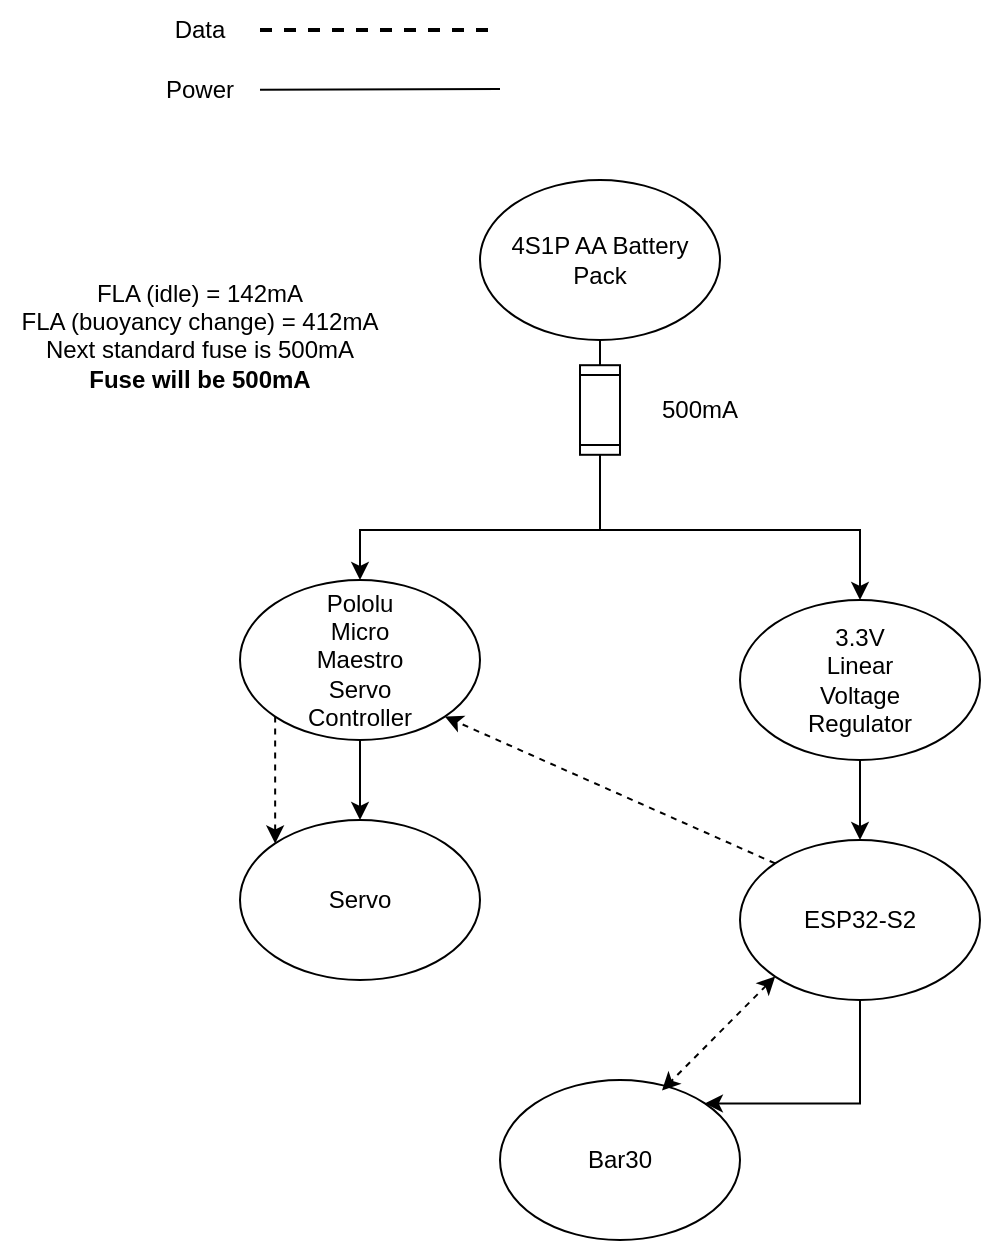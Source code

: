 <mxfile version="27.0.6">
  <diagram name="Page-1" id="xacfxgz_AN2MpSmGN5SA">
    <mxGraphModel dx="1206" dy="555" grid="1" gridSize="10" guides="1" tooltips="1" connect="1" arrows="1" fold="1" page="1" pageScale="1" pageWidth="850" pageHeight="1100" math="0" shadow="0">
      <root>
        <mxCell id="0" />
        <mxCell id="1" parent="0" />
        <mxCell id="gGMf_RvesEZICPI27PIr-2" value="" style="group" parent="1" vertex="1" connectable="0">
          <mxGeometry x="250" y="120" width="120" height="80" as="geometry" />
        </mxCell>
        <mxCell id="gGMf_RvesEZICPI27PIr-3" value="" style="ellipse;whiteSpace=wrap;html=1;" parent="gGMf_RvesEZICPI27PIr-2" vertex="1">
          <mxGeometry width="120" height="80" as="geometry" />
        </mxCell>
        <mxCell id="gGMf_RvesEZICPI27PIr-4" value="4S1P AA Battery Pack" style="text;html=1;align=center;verticalAlign=middle;whiteSpace=wrap;rounded=0;container=0;" parent="gGMf_RvesEZICPI27PIr-2" vertex="1" collapsed="1">
          <mxGeometry x="10" y="25" width="100" height="30" as="geometry">
            <mxRectangle x="320" y="275" width="60" height="30" as="alternateBounds" />
          </mxGeometry>
        </mxCell>
        <mxCell id="gGMf_RvesEZICPI27PIr-14" style="edgeStyle=orthogonalEdgeStyle;rounded=0;orthogonalLoop=1;jettySize=auto;html=1;exitX=1;exitY=0.5;exitDx=0;exitDy=0;exitPerimeter=0;" parent="1" source="gGMf_RvesEZICPI27PIr-6" edge="1">
          <mxGeometry relative="1" as="geometry">
            <mxPoint x="190" y="320" as="targetPoint" />
            <Array as="points">
              <mxPoint x="310" y="295" />
              <mxPoint x="190" y="295" />
            </Array>
          </mxGeometry>
        </mxCell>
        <mxCell id="gGMf_RvesEZICPI27PIr-15" style="edgeStyle=orthogonalEdgeStyle;rounded=0;orthogonalLoop=1;jettySize=auto;html=1;exitX=1;exitY=0.5;exitDx=0;exitDy=0;exitPerimeter=0;" parent="1" source="gGMf_RvesEZICPI27PIr-6" edge="1">
          <mxGeometry relative="1" as="geometry">
            <mxPoint x="440" y="330" as="targetPoint" />
            <Array as="points">
              <mxPoint x="310" y="295" />
              <mxPoint x="440" y="295" />
              <mxPoint x="440" y="320" />
            </Array>
          </mxGeometry>
        </mxCell>
        <mxCell id="gGMf_RvesEZICPI27PIr-6" value="" style="pointerEvents=1;verticalLabelPosition=bottom;shadow=0;dashed=0;align=center;html=1;verticalAlign=top;shape=mxgraph.electrical.miscellaneous.fuse_1;rotation=90;" parent="1" vertex="1">
          <mxGeometry x="275" y="225" width="70" height="20" as="geometry" />
        </mxCell>
        <mxCell id="gGMf_RvesEZICPI27PIr-7" value="500mA" style="text;html=1;align=center;verticalAlign=middle;whiteSpace=wrap;rounded=0;container=0;" parent="1" vertex="1" collapsed="1">
          <mxGeometry x="330" y="220" width="60" height="30" as="geometry">
            <mxRectangle x="320" y="275" width="60" height="30" as="alternateBounds" />
          </mxGeometry>
        </mxCell>
        <mxCell id="gGMf_RvesEZICPI27PIr-8" value="" style="endArrow=none;html=1;rounded=0;" parent="1" source="gGMf_RvesEZICPI27PIr-11" edge="1">
          <mxGeometry width="50" height="50" relative="1" as="geometry">
            <mxPoint x="140" y="74.5" as="sourcePoint" />
            <mxPoint x="260" y="74.5" as="targetPoint" />
          </mxGeometry>
        </mxCell>
        <mxCell id="gGMf_RvesEZICPI27PIr-9" value="&lt;div&gt;Data&lt;/div&gt;" style="text;html=1;align=center;verticalAlign=middle;whiteSpace=wrap;rounded=0;container=0;" parent="1" vertex="1" collapsed="1">
          <mxGeometry x="80" y="30" width="60" height="30" as="geometry">
            <mxRectangle x="320" y="275" width="60" height="30" as="alternateBounds" />
          </mxGeometry>
        </mxCell>
        <mxCell id="gGMf_RvesEZICPI27PIr-10" value="" style="endArrow=none;html=1;rounded=0;" parent="1" target="gGMf_RvesEZICPI27PIr-11" edge="1">
          <mxGeometry width="50" height="50" relative="1" as="geometry">
            <mxPoint x="140" y="74.5" as="sourcePoint" />
            <mxPoint x="260" y="74.5" as="targetPoint" />
          </mxGeometry>
        </mxCell>
        <mxCell id="gGMf_RvesEZICPI27PIr-11" value="&lt;div&gt;Power&lt;/div&gt;" style="text;html=1;align=center;verticalAlign=middle;whiteSpace=wrap;rounded=0;" parent="1" vertex="1">
          <mxGeometry x="80" y="60" width="60" height="30" as="geometry" />
        </mxCell>
        <mxCell id="gGMf_RvesEZICPI27PIr-12" value="" style="endArrow=none;dashed=1;html=1;strokeWidth=2;rounded=0;exitX=1;exitY=0.5;exitDx=0;exitDy=0;" parent="1" source="gGMf_RvesEZICPI27PIr-9" edge="1">
          <mxGeometry width="50" height="50" relative="1" as="geometry">
            <mxPoint x="190" y="70" as="sourcePoint" />
            <mxPoint x="260" y="45" as="targetPoint" />
          </mxGeometry>
        </mxCell>
        <mxCell id="gGMf_RvesEZICPI27PIr-13" value="&lt;div&gt;FLA (idle) = 142mA&lt;/div&gt;&lt;div&gt;FLA (buoyancy change) = 412mA&lt;/div&gt;&lt;div&gt;Next standard fuse is 500mA&lt;/div&gt;&lt;div&gt;&lt;b&gt;Fuse will be 500mA&lt;/b&gt;&lt;/div&gt;&lt;div&gt;&lt;br&gt;&lt;/div&gt;" style="text;html=1;align=center;verticalAlign=middle;whiteSpace=wrap;rounded=0;container=0;" parent="1" vertex="1" collapsed="1">
          <mxGeometry x="10" y="190" width="200" height="30" as="geometry">
            <mxRectangle x="320" y="275" width="60" height="30" as="alternateBounds" />
          </mxGeometry>
        </mxCell>
        <mxCell id="gGMf_RvesEZICPI27PIr-17" value="" style="group" parent="1" vertex="1" connectable="0">
          <mxGeometry x="130" y="440" width="120" height="80" as="geometry" />
        </mxCell>
        <mxCell id="gGMf_RvesEZICPI27PIr-18" value="" style="ellipse;whiteSpace=wrap;html=1;" parent="gGMf_RvesEZICPI27PIr-17" vertex="1">
          <mxGeometry width="120" height="80" as="geometry" />
        </mxCell>
        <mxCell id="gGMf_RvesEZICPI27PIr-19" value="Servo" style="text;html=1;align=center;verticalAlign=middle;whiteSpace=wrap;rounded=0;container=0;" parent="gGMf_RvesEZICPI27PIr-17" vertex="1" collapsed="1">
          <mxGeometry x="30" y="25" width="60" height="30" as="geometry">
            <mxRectangle x="320" y="275" width="60" height="30" as="alternateBounds" />
          </mxGeometry>
        </mxCell>
        <mxCell id="gGMf_RvesEZICPI27PIr-20" value="" style="group" parent="1" vertex="1" connectable="0">
          <mxGeometry x="380" y="330" width="120" height="80" as="geometry" />
        </mxCell>
        <mxCell id="gGMf_RvesEZICPI27PIr-21" value="" style="ellipse;whiteSpace=wrap;html=1;" parent="gGMf_RvesEZICPI27PIr-20" vertex="1">
          <mxGeometry width="120" height="80" as="geometry" />
        </mxCell>
        <mxCell id="gGMf_RvesEZICPI27PIr-22" value="3.3V Linear Voltage Regulator" style="text;html=1;align=center;verticalAlign=middle;whiteSpace=wrap;rounded=0;container=0;" parent="gGMf_RvesEZICPI27PIr-20" vertex="1" collapsed="1">
          <mxGeometry x="30" y="25" width="60" height="30" as="geometry">
            <mxRectangle x="320" y="275" width="60" height="30" as="alternateBounds" />
          </mxGeometry>
        </mxCell>
        <mxCell id="gGMf_RvesEZICPI27PIr-23" value="" style="group" parent="1" vertex="1" connectable="0">
          <mxGeometry x="380" y="450" width="120" height="80" as="geometry" />
        </mxCell>
        <mxCell id="gGMf_RvesEZICPI27PIr-24" value="" style="ellipse;whiteSpace=wrap;html=1;" parent="gGMf_RvesEZICPI27PIr-23" vertex="1">
          <mxGeometry width="120" height="80" as="geometry" />
        </mxCell>
        <mxCell id="gGMf_RvesEZICPI27PIr-25" value="ESP32-S2" style="text;html=1;align=center;verticalAlign=middle;whiteSpace=wrap;rounded=0;container=0;" parent="gGMf_RvesEZICPI27PIr-23" vertex="1" collapsed="1">
          <mxGeometry x="30" y="25" width="60" height="30" as="geometry">
            <mxRectangle x="320" y="275" width="60" height="30" as="alternateBounds" />
          </mxGeometry>
        </mxCell>
        <mxCell id="gGMf_RvesEZICPI27PIr-26" style="edgeStyle=orthogonalEdgeStyle;rounded=0;orthogonalLoop=1;jettySize=auto;html=1;exitX=0.5;exitY=1;exitDx=0;exitDy=0;entryX=0.5;entryY=0;entryDx=0;entryDy=0;" parent="1" source="gGMf_RvesEZICPI27PIr-21" target="gGMf_RvesEZICPI27PIr-24" edge="1">
          <mxGeometry relative="1" as="geometry" />
        </mxCell>
        <mxCell id="gGMf_RvesEZICPI27PIr-27" style="rounded=0;orthogonalLoop=1;jettySize=auto;html=1;exitX=0;exitY=0;exitDx=0;exitDy=0;dashed=1;entryX=1;entryY=1;entryDx=0;entryDy=0;" parent="1" source="gGMf_RvesEZICPI27PIr-24" target="ckplx21Fd07-ONx7WmHF-2" edge="1">
          <mxGeometry relative="1" as="geometry">
            <mxPoint x="290" y="480" as="targetPoint" />
          </mxGeometry>
        </mxCell>
        <mxCell id="gGMf_RvesEZICPI27PIr-34" value="" style="group" parent="1" vertex="1" connectable="0">
          <mxGeometry x="260" y="570" width="120" height="80" as="geometry" />
        </mxCell>
        <mxCell id="gGMf_RvesEZICPI27PIr-35" value="" style="ellipse;whiteSpace=wrap;html=1;" parent="gGMf_RvesEZICPI27PIr-34" vertex="1">
          <mxGeometry width="120" height="80" as="geometry" />
        </mxCell>
        <mxCell id="gGMf_RvesEZICPI27PIr-36" value="Bar30" style="text;html=1;align=center;verticalAlign=middle;whiteSpace=wrap;rounded=0;container=0;" parent="gGMf_RvesEZICPI27PIr-34" vertex="1" collapsed="1">
          <mxGeometry x="30" y="25" width="60" height="30" as="geometry">
            <mxRectangle x="320" y="275" width="60" height="30" as="alternateBounds" />
          </mxGeometry>
        </mxCell>
        <mxCell id="gGMf_RvesEZICPI27PIr-39" style="edgeStyle=orthogonalEdgeStyle;rounded=0;orthogonalLoop=1;jettySize=auto;html=1;exitX=0.5;exitY=1;exitDx=0;exitDy=0;entryX=1;entryY=0;entryDx=0;entryDy=0;" parent="1" source="gGMf_RvesEZICPI27PIr-24" target="gGMf_RvesEZICPI27PIr-35" edge="1">
          <mxGeometry relative="1" as="geometry">
            <Array as="points">
              <mxPoint x="440" y="582" />
            </Array>
          </mxGeometry>
        </mxCell>
        <mxCell id="gGMf_RvesEZICPI27PIr-41" value="" style="endArrow=classic;startArrow=classic;html=1;rounded=0;dashed=1;entryX=0.675;entryY=0.065;entryDx=0;entryDy=0;entryPerimeter=0;exitX=0;exitY=1;exitDx=0;exitDy=0;" parent="1" source="gGMf_RvesEZICPI27PIr-24" target="gGMf_RvesEZICPI27PIr-35" edge="1">
          <mxGeometry width="50" height="50" relative="1" as="geometry">
            <mxPoint x="450" y="550" as="sourcePoint" />
            <mxPoint x="460" y="630" as="targetPoint" />
          </mxGeometry>
        </mxCell>
        <mxCell id="ckplx21Fd07-ONx7WmHF-5" style="edgeStyle=orthogonalEdgeStyle;rounded=0;orthogonalLoop=1;jettySize=auto;html=1;exitX=0.5;exitY=1;exitDx=0;exitDy=0;entryX=0.5;entryY=0;entryDx=0;entryDy=0;" parent="1" source="ckplx21Fd07-ONx7WmHF-2" target="gGMf_RvesEZICPI27PIr-18" edge="1">
          <mxGeometry relative="1" as="geometry" />
        </mxCell>
        <mxCell id="ckplx21Fd07-ONx7WmHF-2" value="" style="ellipse;whiteSpace=wrap;html=1;" parent="1" vertex="1">
          <mxGeometry x="130" y="320" width="120" height="80" as="geometry" />
        </mxCell>
        <mxCell id="ckplx21Fd07-ONx7WmHF-3" value="Pololu Micro Maestro Servo Controller" style="text;html=1;align=center;verticalAlign=middle;whiteSpace=wrap;rounded=0;container=0;" parent="1" vertex="1" collapsed="1">
          <mxGeometry x="160" y="345" width="60" height="30" as="geometry">
            <mxRectangle x="320" y="275" width="60" height="30" as="alternateBounds" />
          </mxGeometry>
        </mxCell>
        <mxCell id="ckplx21Fd07-ONx7WmHF-6" style="rounded=0;orthogonalLoop=1;jettySize=auto;html=1;exitX=0;exitY=1;exitDx=0;exitDy=0;dashed=1;entryX=0;entryY=0;entryDx=0;entryDy=0;" parent="1" source="ckplx21Fd07-ONx7WmHF-2" target="gGMf_RvesEZICPI27PIr-18" edge="1">
          <mxGeometry relative="1" as="geometry">
            <mxPoint x="166" y="469" as="sourcePoint" />
            <mxPoint y="375" as="targetPoint" />
          </mxGeometry>
        </mxCell>
      </root>
    </mxGraphModel>
  </diagram>
</mxfile>

